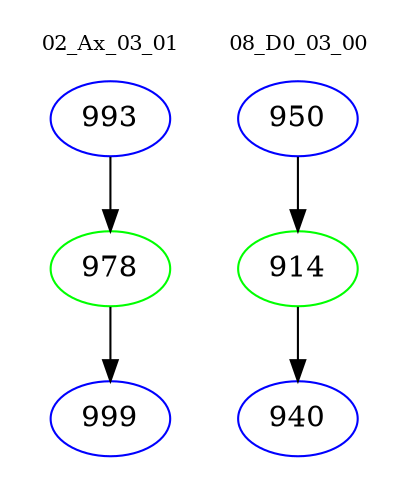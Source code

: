digraph{
subgraph cluster_0 {
color = white
label = "02_Ax_03_01";
fontsize=10;
T0_993 [label="993", color="blue"]
T0_993 -> T0_978 [color="black"]
T0_978 [label="978", color="green"]
T0_978 -> T0_999 [color="black"]
T0_999 [label="999", color="blue"]
}
subgraph cluster_1 {
color = white
label = "08_D0_03_00";
fontsize=10;
T1_950 [label="950", color="blue"]
T1_950 -> T1_914 [color="black"]
T1_914 [label="914", color="green"]
T1_914 -> T1_940 [color="black"]
T1_940 [label="940", color="blue"]
}
}
